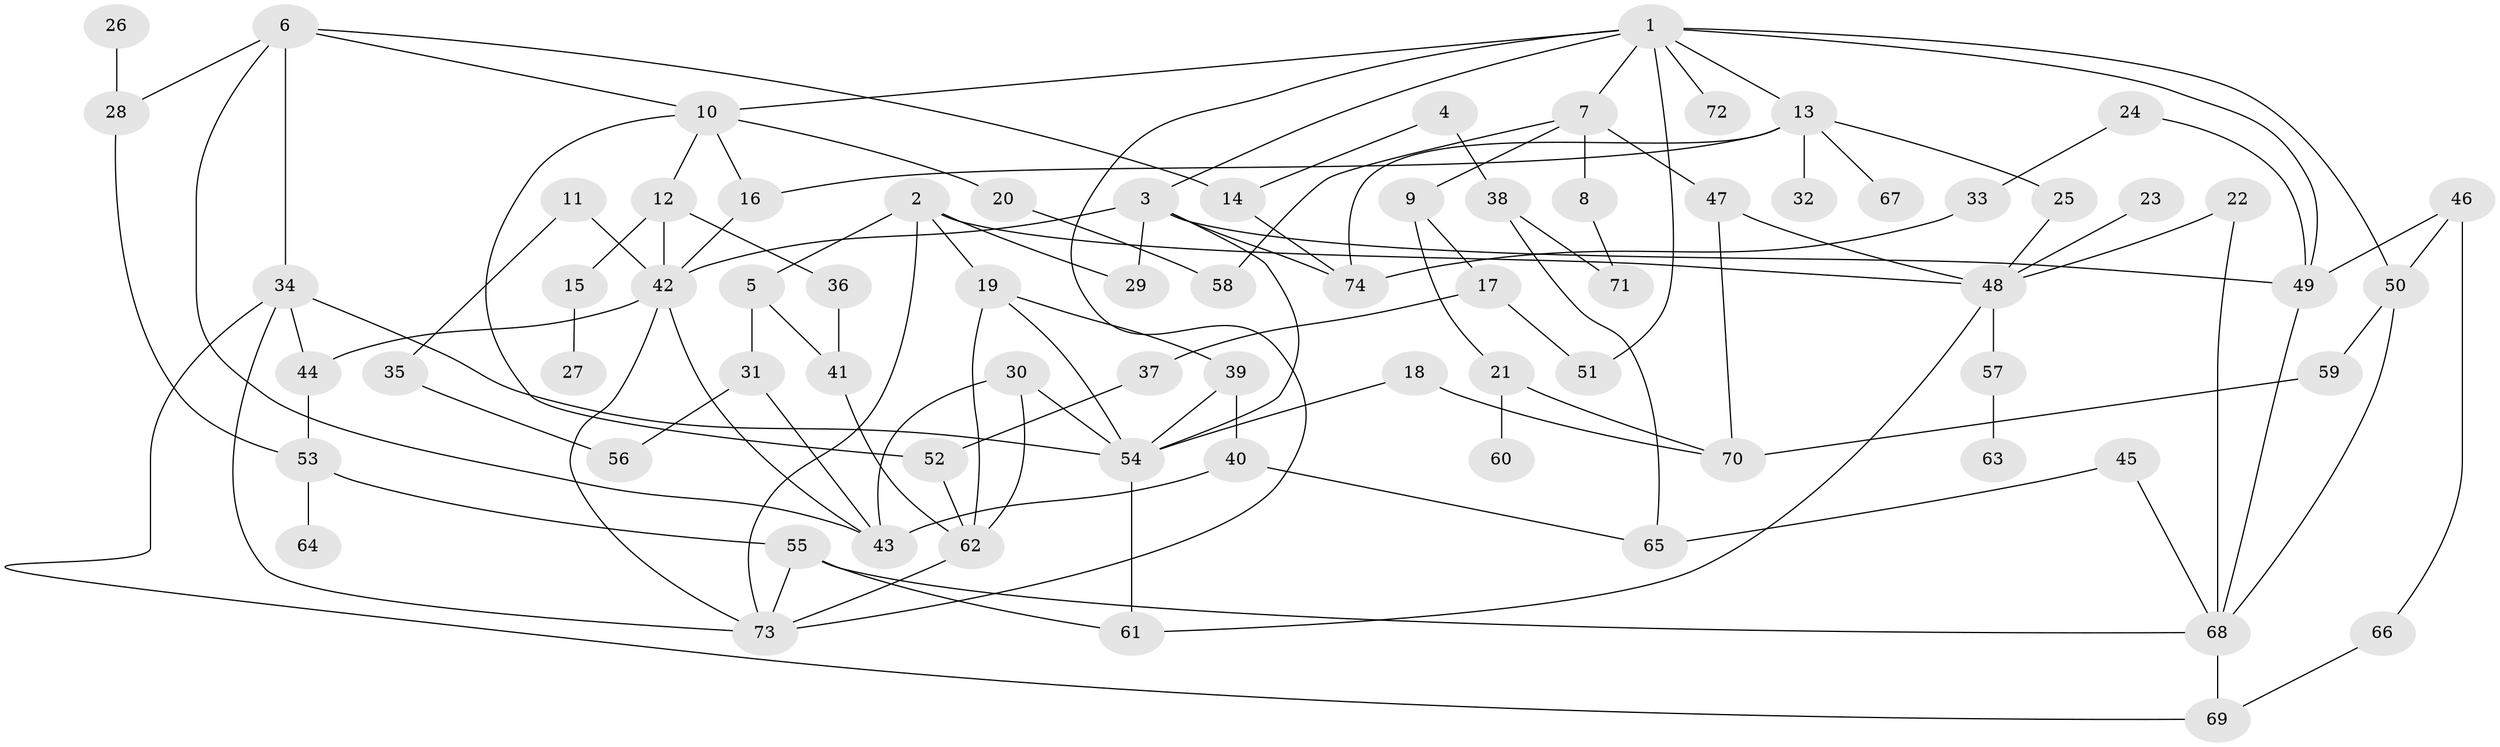 // original degree distribution, {6: 0.0472972972972973, 7: 0.02027027027027027, 4: 0.12162162162162163, 5: 0.04054054054054054, 1: 0.22297297297297297, 2: 0.3581081081081081, 3: 0.1891891891891892}
// Generated by graph-tools (version 1.1) at 2025/01/03/09/25 03:01:07]
// undirected, 74 vertices, 118 edges
graph export_dot {
graph [start="1"]
  node [color=gray90,style=filled];
  1;
  2;
  3;
  4;
  5;
  6;
  7;
  8;
  9;
  10;
  11;
  12;
  13;
  14;
  15;
  16;
  17;
  18;
  19;
  20;
  21;
  22;
  23;
  24;
  25;
  26;
  27;
  28;
  29;
  30;
  31;
  32;
  33;
  34;
  35;
  36;
  37;
  38;
  39;
  40;
  41;
  42;
  43;
  44;
  45;
  46;
  47;
  48;
  49;
  50;
  51;
  52;
  53;
  54;
  55;
  56;
  57;
  58;
  59;
  60;
  61;
  62;
  63;
  64;
  65;
  66;
  67;
  68;
  69;
  70;
  71;
  72;
  73;
  74;
  1 -- 3 [weight=1.0];
  1 -- 7 [weight=1.0];
  1 -- 10 [weight=1.0];
  1 -- 13 [weight=1.0];
  1 -- 49 [weight=1.0];
  1 -- 50 [weight=1.0];
  1 -- 51 [weight=1.0];
  1 -- 72 [weight=1.0];
  1 -- 73 [weight=1.0];
  2 -- 5 [weight=1.0];
  2 -- 19 [weight=1.0];
  2 -- 29 [weight=1.0];
  2 -- 48 [weight=1.0];
  2 -- 73 [weight=1.0];
  3 -- 29 [weight=1.0];
  3 -- 42 [weight=1.0];
  3 -- 49 [weight=1.0];
  3 -- 54 [weight=1.0];
  3 -- 74 [weight=1.0];
  4 -- 14 [weight=1.0];
  4 -- 38 [weight=1.0];
  5 -- 31 [weight=1.0];
  5 -- 41 [weight=1.0];
  6 -- 10 [weight=1.0];
  6 -- 14 [weight=1.0];
  6 -- 28 [weight=1.0];
  6 -- 34 [weight=1.0];
  6 -- 43 [weight=1.0];
  7 -- 8 [weight=1.0];
  7 -- 9 [weight=1.0];
  7 -- 47 [weight=1.0];
  7 -- 58 [weight=1.0];
  8 -- 71 [weight=1.0];
  9 -- 17 [weight=1.0];
  9 -- 21 [weight=1.0];
  10 -- 12 [weight=1.0];
  10 -- 16 [weight=1.0];
  10 -- 20 [weight=1.0];
  10 -- 52 [weight=1.0];
  11 -- 35 [weight=1.0];
  11 -- 42 [weight=1.0];
  12 -- 15 [weight=1.0];
  12 -- 36 [weight=1.0];
  12 -- 42 [weight=1.0];
  13 -- 16 [weight=1.0];
  13 -- 25 [weight=1.0];
  13 -- 32 [weight=1.0];
  13 -- 67 [weight=1.0];
  13 -- 74 [weight=1.0];
  14 -- 74 [weight=1.0];
  15 -- 27 [weight=1.0];
  16 -- 42 [weight=1.0];
  17 -- 37 [weight=1.0];
  17 -- 51 [weight=1.0];
  18 -- 54 [weight=1.0];
  18 -- 70 [weight=1.0];
  19 -- 39 [weight=1.0];
  19 -- 54 [weight=1.0];
  19 -- 62 [weight=1.0];
  20 -- 58 [weight=1.0];
  21 -- 60 [weight=1.0];
  21 -- 70 [weight=1.0];
  22 -- 48 [weight=1.0];
  22 -- 68 [weight=1.0];
  23 -- 48 [weight=1.0];
  24 -- 33 [weight=1.0];
  24 -- 49 [weight=1.0];
  25 -- 48 [weight=1.0];
  26 -- 28 [weight=1.0];
  28 -- 53 [weight=1.0];
  30 -- 43 [weight=1.0];
  30 -- 54 [weight=1.0];
  30 -- 62 [weight=1.0];
  31 -- 43 [weight=1.0];
  31 -- 56 [weight=1.0];
  33 -- 74 [weight=1.0];
  34 -- 44 [weight=1.0];
  34 -- 54 [weight=1.0];
  34 -- 69 [weight=1.0];
  34 -- 73 [weight=1.0];
  35 -- 56 [weight=1.0];
  36 -- 41 [weight=1.0];
  37 -- 52 [weight=1.0];
  38 -- 65 [weight=1.0];
  38 -- 71 [weight=1.0];
  39 -- 40 [weight=1.0];
  39 -- 54 [weight=1.0];
  40 -- 43 [weight=1.0];
  40 -- 65 [weight=1.0];
  41 -- 62 [weight=1.0];
  42 -- 43 [weight=1.0];
  42 -- 44 [weight=1.0];
  42 -- 73 [weight=1.0];
  44 -- 53 [weight=1.0];
  45 -- 65 [weight=1.0];
  45 -- 68 [weight=1.0];
  46 -- 49 [weight=1.0];
  46 -- 50 [weight=1.0];
  46 -- 66 [weight=1.0];
  47 -- 48 [weight=1.0];
  47 -- 70 [weight=1.0];
  48 -- 57 [weight=1.0];
  48 -- 61 [weight=1.0];
  49 -- 68 [weight=1.0];
  50 -- 59 [weight=1.0];
  50 -- 68 [weight=1.0];
  52 -- 62 [weight=1.0];
  53 -- 55 [weight=1.0];
  53 -- 64 [weight=1.0];
  54 -- 61 [weight=1.0];
  55 -- 61 [weight=1.0];
  55 -- 68 [weight=1.0];
  55 -- 73 [weight=1.0];
  57 -- 63 [weight=1.0];
  59 -- 70 [weight=1.0];
  62 -- 73 [weight=1.0];
  66 -- 69 [weight=1.0];
  68 -- 69 [weight=2.0];
}
